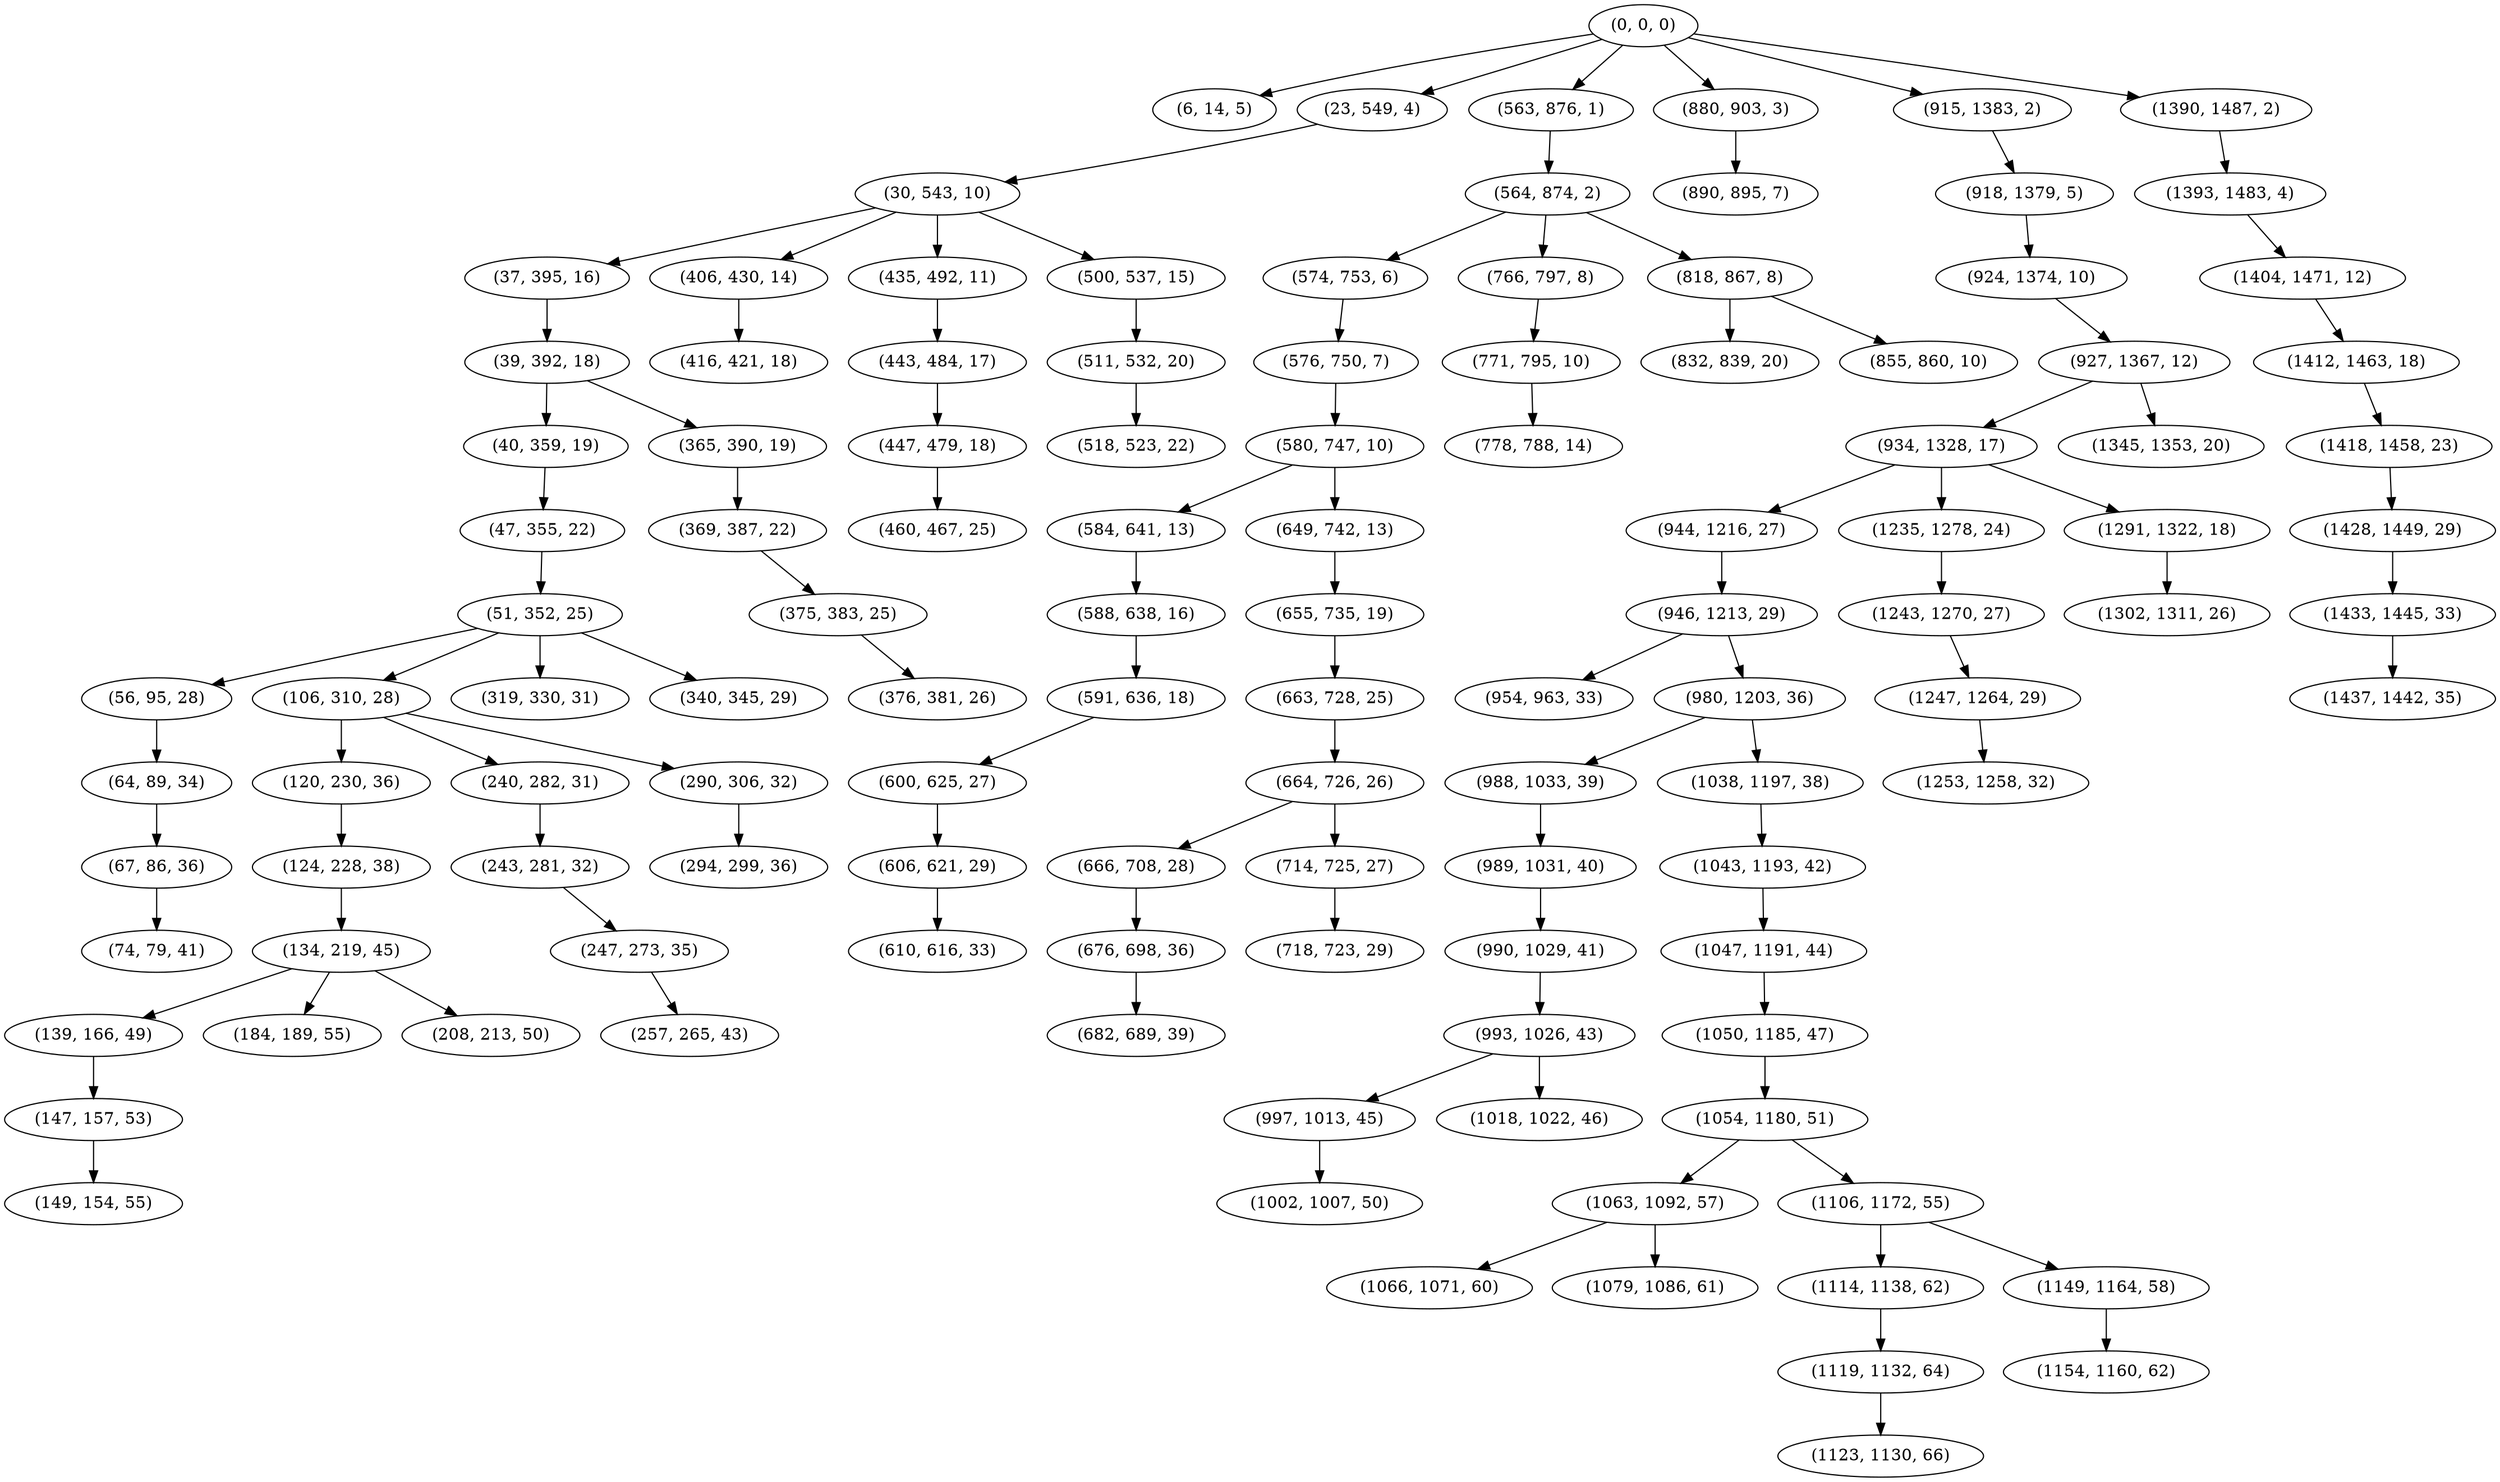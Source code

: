 digraph tree {
    "(0, 0, 0)";
    "(6, 14, 5)";
    "(23, 549, 4)";
    "(30, 543, 10)";
    "(37, 395, 16)";
    "(39, 392, 18)";
    "(40, 359, 19)";
    "(47, 355, 22)";
    "(51, 352, 25)";
    "(56, 95, 28)";
    "(64, 89, 34)";
    "(67, 86, 36)";
    "(74, 79, 41)";
    "(106, 310, 28)";
    "(120, 230, 36)";
    "(124, 228, 38)";
    "(134, 219, 45)";
    "(139, 166, 49)";
    "(147, 157, 53)";
    "(149, 154, 55)";
    "(184, 189, 55)";
    "(208, 213, 50)";
    "(240, 282, 31)";
    "(243, 281, 32)";
    "(247, 273, 35)";
    "(257, 265, 43)";
    "(290, 306, 32)";
    "(294, 299, 36)";
    "(319, 330, 31)";
    "(340, 345, 29)";
    "(365, 390, 19)";
    "(369, 387, 22)";
    "(375, 383, 25)";
    "(376, 381, 26)";
    "(406, 430, 14)";
    "(416, 421, 18)";
    "(435, 492, 11)";
    "(443, 484, 17)";
    "(447, 479, 18)";
    "(460, 467, 25)";
    "(500, 537, 15)";
    "(511, 532, 20)";
    "(518, 523, 22)";
    "(563, 876, 1)";
    "(564, 874, 2)";
    "(574, 753, 6)";
    "(576, 750, 7)";
    "(580, 747, 10)";
    "(584, 641, 13)";
    "(588, 638, 16)";
    "(591, 636, 18)";
    "(600, 625, 27)";
    "(606, 621, 29)";
    "(610, 616, 33)";
    "(649, 742, 13)";
    "(655, 735, 19)";
    "(663, 728, 25)";
    "(664, 726, 26)";
    "(666, 708, 28)";
    "(676, 698, 36)";
    "(682, 689, 39)";
    "(714, 725, 27)";
    "(718, 723, 29)";
    "(766, 797, 8)";
    "(771, 795, 10)";
    "(778, 788, 14)";
    "(818, 867, 8)";
    "(832, 839, 20)";
    "(855, 860, 10)";
    "(880, 903, 3)";
    "(890, 895, 7)";
    "(915, 1383, 2)";
    "(918, 1379, 5)";
    "(924, 1374, 10)";
    "(927, 1367, 12)";
    "(934, 1328, 17)";
    "(944, 1216, 27)";
    "(946, 1213, 29)";
    "(954, 963, 33)";
    "(980, 1203, 36)";
    "(988, 1033, 39)";
    "(989, 1031, 40)";
    "(990, 1029, 41)";
    "(993, 1026, 43)";
    "(997, 1013, 45)";
    "(1002, 1007, 50)";
    "(1018, 1022, 46)";
    "(1038, 1197, 38)";
    "(1043, 1193, 42)";
    "(1047, 1191, 44)";
    "(1050, 1185, 47)";
    "(1054, 1180, 51)";
    "(1063, 1092, 57)";
    "(1066, 1071, 60)";
    "(1079, 1086, 61)";
    "(1106, 1172, 55)";
    "(1114, 1138, 62)";
    "(1119, 1132, 64)";
    "(1123, 1130, 66)";
    "(1149, 1164, 58)";
    "(1154, 1160, 62)";
    "(1235, 1278, 24)";
    "(1243, 1270, 27)";
    "(1247, 1264, 29)";
    "(1253, 1258, 32)";
    "(1291, 1322, 18)";
    "(1302, 1311, 26)";
    "(1345, 1353, 20)";
    "(1390, 1487, 2)";
    "(1393, 1483, 4)";
    "(1404, 1471, 12)";
    "(1412, 1463, 18)";
    "(1418, 1458, 23)";
    "(1428, 1449, 29)";
    "(1433, 1445, 33)";
    "(1437, 1442, 35)";
    "(0, 0, 0)" -> "(6, 14, 5)";
    "(0, 0, 0)" -> "(23, 549, 4)";
    "(0, 0, 0)" -> "(563, 876, 1)";
    "(0, 0, 0)" -> "(880, 903, 3)";
    "(0, 0, 0)" -> "(915, 1383, 2)";
    "(0, 0, 0)" -> "(1390, 1487, 2)";
    "(23, 549, 4)" -> "(30, 543, 10)";
    "(30, 543, 10)" -> "(37, 395, 16)";
    "(30, 543, 10)" -> "(406, 430, 14)";
    "(30, 543, 10)" -> "(435, 492, 11)";
    "(30, 543, 10)" -> "(500, 537, 15)";
    "(37, 395, 16)" -> "(39, 392, 18)";
    "(39, 392, 18)" -> "(40, 359, 19)";
    "(39, 392, 18)" -> "(365, 390, 19)";
    "(40, 359, 19)" -> "(47, 355, 22)";
    "(47, 355, 22)" -> "(51, 352, 25)";
    "(51, 352, 25)" -> "(56, 95, 28)";
    "(51, 352, 25)" -> "(106, 310, 28)";
    "(51, 352, 25)" -> "(319, 330, 31)";
    "(51, 352, 25)" -> "(340, 345, 29)";
    "(56, 95, 28)" -> "(64, 89, 34)";
    "(64, 89, 34)" -> "(67, 86, 36)";
    "(67, 86, 36)" -> "(74, 79, 41)";
    "(106, 310, 28)" -> "(120, 230, 36)";
    "(106, 310, 28)" -> "(240, 282, 31)";
    "(106, 310, 28)" -> "(290, 306, 32)";
    "(120, 230, 36)" -> "(124, 228, 38)";
    "(124, 228, 38)" -> "(134, 219, 45)";
    "(134, 219, 45)" -> "(139, 166, 49)";
    "(134, 219, 45)" -> "(184, 189, 55)";
    "(134, 219, 45)" -> "(208, 213, 50)";
    "(139, 166, 49)" -> "(147, 157, 53)";
    "(147, 157, 53)" -> "(149, 154, 55)";
    "(240, 282, 31)" -> "(243, 281, 32)";
    "(243, 281, 32)" -> "(247, 273, 35)";
    "(247, 273, 35)" -> "(257, 265, 43)";
    "(290, 306, 32)" -> "(294, 299, 36)";
    "(365, 390, 19)" -> "(369, 387, 22)";
    "(369, 387, 22)" -> "(375, 383, 25)";
    "(375, 383, 25)" -> "(376, 381, 26)";
    "(406, 430, 14)" -> "(416, 421, 18)";
    "(435, 492, 11)" -> "(443, 484, 17)";
    "(443, 484, 17)" -> "(447, 479, 18)";
    "(447, 479, 18)" -> "(460, 467, 25)";
    "(500, 537, 15)" -> "(511, 532, 20)";
    "(511, 532, 20)" -> "(518, 523, 22)";
    "(563, 876, 1)" -> "(564, 874, 2)";
    "(564, 874, 2)" -> "(574, 753, 6)";
    "(564, 874, 2)" -> "(766, 797, 8)";
    "(564, 874, 2)" -> "(818, 867, 8)";
    "(574, 753, 6)" -> "(576, 750, 7)";
    "(576, 750, 7)" -> "(580, 747, 10)";
    "(580, 747, 10)" -> "(584, 641, 13)";
    "(580, 747, 10)" -> "(649, 742, 13)";
    "(584, 641, 13)" -> "(588, 638, 16)";
    "(588, 638, 16)" -> "(591, 636, 18)";
    "(591, 636, 18)" -> "(600, 625, 27)";
    "(600, 625, 27)" -> "(606, 621, 29)";
    "(606, 621, 29)" -> "(610, 616, 33)";
    "(649, 742, 13)" -> "(655, 735, 19)";
    "(655, 735, 19)" -> "(663, 728, 25)";
    "(663, 728, 25)" -> "(664, 726, 26)";
    "(664, 726, 26)" -> "(666, 708, 28)";
    "(664, 726, 26)" -> "(714, 725, 27)";
    "(666, 708, 28)" -> "(676, 698, 36)";
    "(676, 698, 36)" -> "(682, 689, 39)";
    "(714, 725, 27)" -> "(718, 723, 29)";
    "(766, 797, 8)" -> "(771, 795, 10)";
    "(771, 795, 10)" -> "(778, 788, 14)";
    "(818, 867, 8)" -> "(832, 839, 20)";
    "(818, 867, 8)" -> "(855, 860, 10)";
    "(880, 903, 3)" -> "(890, 895, 7)";
    "(915, 1383, 2)" -> "(918, 1379, 5)";
    "(918, 1379, 5)" -> "(924, 1374, 10)";
    "(924, 1374, 10)" -> "(927, 1367, 12)";
    "(927, 1367, 12)" -> "(934, 1328, 17)";
    "(927, 1367, 12)" -> "(1345, 1353, 20)";
    "(934, 1328, 17)" -> "(944, 1216, 27)";
    "(934, 1328, 17)" -> "(1235, 1278, 24)";
    "(934, 1328, 17)" -> "(1291, 1322, 18)";
    "(944, 1216, 27)" -> "(946, 1213, 29)";
    "(946, 1213, 29)" -> "(954, 963, 33)";
    "(946, 1213, 29)" -> "(980, 1203, 36)";
    "(980, 1203, 36)" -> "(988, 1033, 39)";
    "(980, 1203, 36)" -> "(1038, 1197, 38)";
    "(988, 1033, 39)" -> "(989, 1031, 40)";
    "(989, 1031, 40)" -> "(990, 1029, 41)";
    "(990, 1029, 41)" -> "(993, 1026, 43)";
    "(993, 1026, 43)" -> "(997, 1013, 45)";
    "(993, 1026, 43)" -> "(1018, 1022, 46)";
    "(997, 1013, 45)" -> "(1002, 1007, 50)";
    "(1038, 1197, 38)" -> "(1043, 1193, 42)";
    "(1043, 1193, 42)" -> "(1047, 1191, 44)";
    "(1047, 1191, 44)" -> "(1050, 1185, 47)";
    "(1050, 1185, 47)" -> "(1054, 1180, 51)";
    "(1054, 1180, 51)" -> "(1063, 1092, 57)";
    "(1054, 1180, 51)" -> "(1106, 1172, 55)";
    "(1063, 1092, 57)" -> "(1066, 1071, 60)";
    "(1063, 1092, 57)" -> "(1079, 1086, 61)";
    "(1106, 1172, 55)" -> "(1114, 1138, 62)";
    "(1106, 1172, 55)" -> "(1149, 1164, 58)";
    "(1114, 1138, 62)" -> "(1119, 1132, 64)";
    "(1119, 1132, 64)" -> "(1123, 1130, 66)";
    "(1149, 1164, 58)" -> "(1154, 1160, 62)";
    "(1235, 1278, 24)" -> "(1243, 1270, 27)";
    "(1243, 1270, 27)" -> "(1247, 1264, 29)";
    "(1247, 1264, 29)" -> "(1253, 1258, 32)";
    "(1291, 1322, 18)" -> "(1302, 1311, 26)";
    "(1390, 1487, 2)" -> "(1393, 1483, 4)";
    "(1393, 1483, 4)" -> "(1404, 1471, 12)";
    "(1404, 1471, 12)" -> "(1412, 1463, 18)";
    "(1412, 1463, 18)" -> "(1418, 1458, 23)";
    "(1418, 1458, 23)" -> "(1428, 1449, 29)";
    "(1428, 1449, 29)" -> "(1433, 1445, 33)";
    "(1433, 1445, 33)" -> "(1437, 1442, 35)";
}
